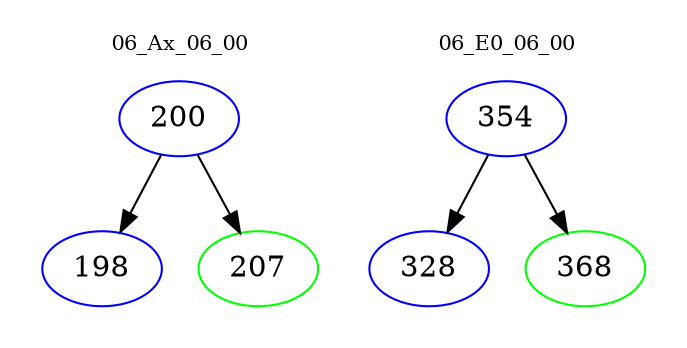 digraph{
subgraph cluster_0 {
color = white
label = "06_Ax_06_00";
fontsize=10;
T0_200 [label="200", color="blue"]
T0_200 -> T0_198 [color="black"]
T0_198 [label="198", color="blue"]
T0_200 -> T0_207 [color="black"]
T0_207 [label="207", color="green"]
}
subgraph cluster_1 {
color = white
label = "06_E0_06_00";
fontsize=10;
T1_354 [label="354", color="blue"]
T1_354 -> T1_328 [color="black"]
T1_328 [label="328", color="blue"]
T1_354 -> T1_368 [color="black"]
T1_368 [label="368", color="green"]
}
}
